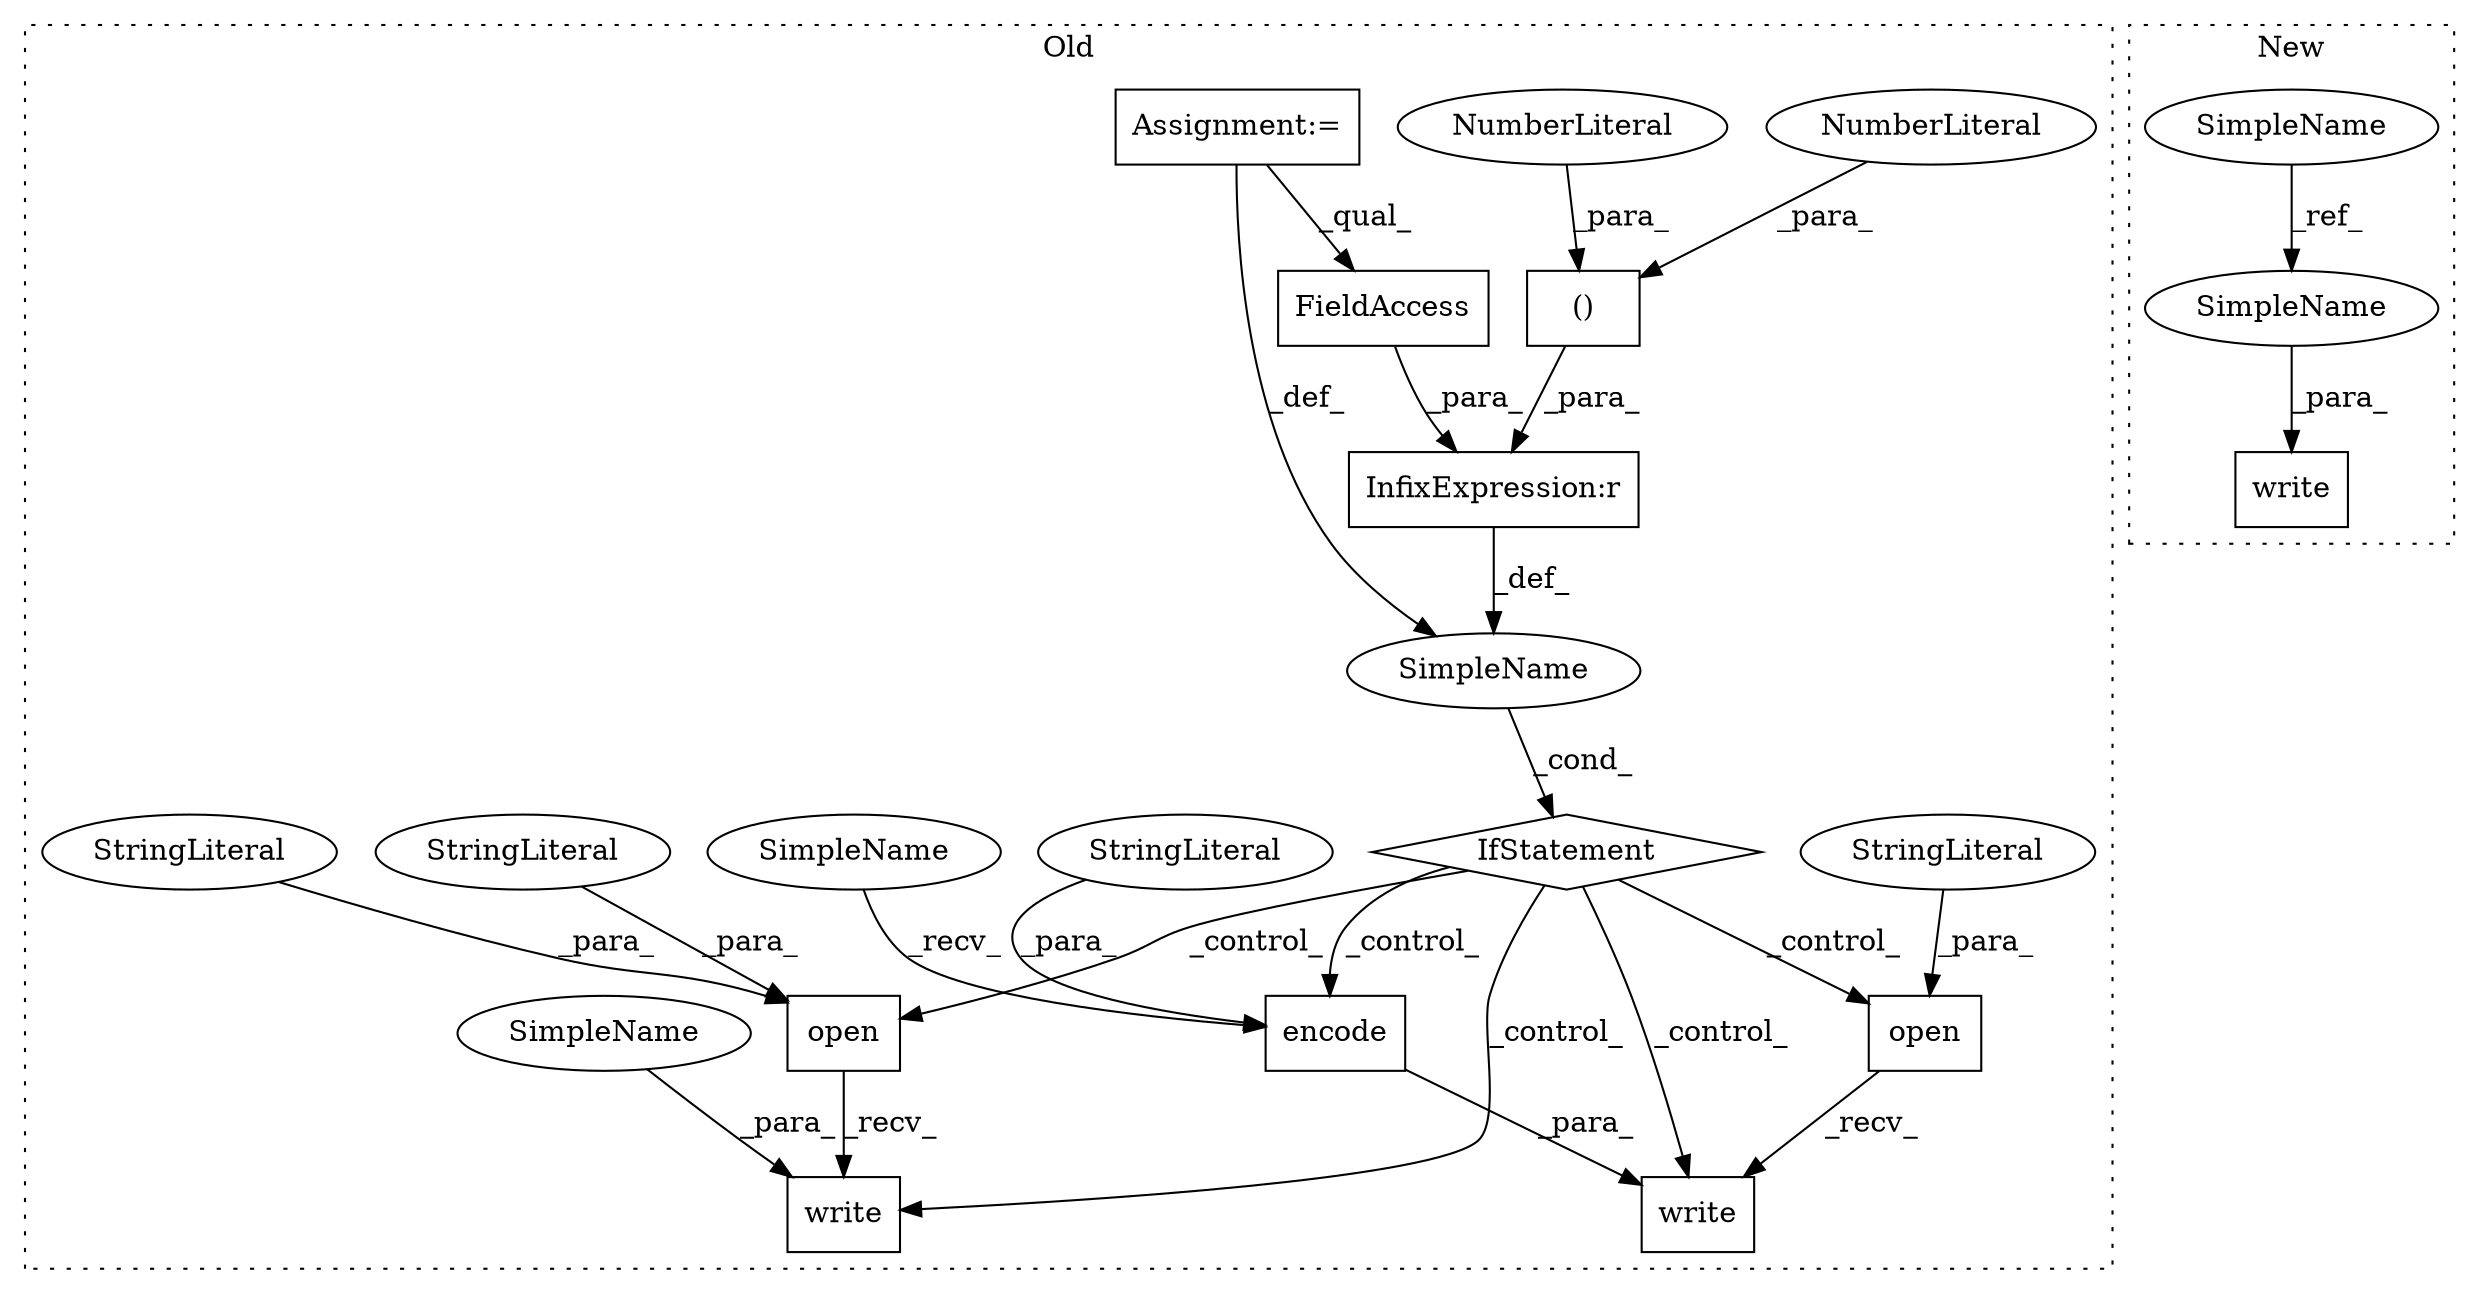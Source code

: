 digraph G {
subgraph cluster0 {
1 [label="encode" a="32" s="2300,2314" l="7,1" shape="box"];
3 [label="StringLiteral" a="45" s="2307" l="7" shape="ellipse"];
4 [label="write" a="32" s="2286,2315" l="6,1" shape="box"];
5 [label="open" a="32" s="2266,2284" l="5,1" shape="box"];
6 [label="StringLiteral" a="45" s="2281" l="3" shape="ellipse"];
7 [label="()" a="106" s="2176" l="15" shape="box"];
8 [label="NumberLiteral" a="34" s="2190" l="1" shape="ellipse"];
9 [label="InfixExpression:r" a="27" s="2167" l="9" shape="box"];
10 [label="NumberLiteral" a="34" s="2176" l="1" shape="ellipse"];
11 [label="FieldAccess" a="22" s="2151" l="16" shape="box"];
13 [label="write" a="32" s="2230,2243" l="6,1" shape="box"];
14 [label="IfStatement" a="25" s="2147,2191" l="4,3" shape="diamond"];
15 [label="SimpleName" a="42" s="" l="" shape="ellipse"];
16 [label="Assignment:=" a="7" s="1910" l="3" shape="box"];
17 [label="open" a="32" s="2202,2228" l="5,1" shape="box"];
18 [label="StringLiteral" a="45" s="2221" l="7" shape="ellipse"];
19 [label="StringLiteral" a="45" s="2217" l="3" shape="ellipse"];
21 [label="SimpleName" a="42" s="2236" l="7" shape="ellipse"];
22 [label="SimpleName" a="42" s="2292" l="7" shape="ellipse"];
label = "Old";
style="dotted";
}
subgraph cluster1 {
2 [label="write" a="32" s="1610,1633" l="6,1" shape="box"];
12 [label="SimpleName" a="42" s="1474" l="7" shape="ellipse"];
20 [label="SimpleName" a="42" s="1626" l="7" shape="ellipse"];
label = "New";
style="dotted";
}
1 -> 4 [label="_para_"];
3 -> 1 [label="_para_"];
5 -> 4 [label="_recv_"];
6 -> 5 [label="_para_"];
7 -> 9 [label="_para_"];
8 -> 7 [label="_para_"];
9 -> 15 [label="_def_"];
10 -> 7 [label="_para_"];
11 -> 9 [label="_para_"];
12 -> 20 [label="_ref_"];
14 -> 4 [label="_control_"];
14 -> 5 [label="_control_"];
14 -> 13 [label="_control_"];
14 -> 1 [label="_control_"];
14 -> 17 [label="_control_"];
15 -> 14 [label="_cond_"];
16 -> 15 [label="_def_"];
16 -> 11 [label="_qual_"];
17 -> 13 [label="_recv_"];
18 -> 17 [label="_para_"];
19 -> 17 [label="_para_"];
20 -> 2 [label="_para_"];
21 -> 13 [label="_para_"];
22 -> 1 [label="_recv_"];
}